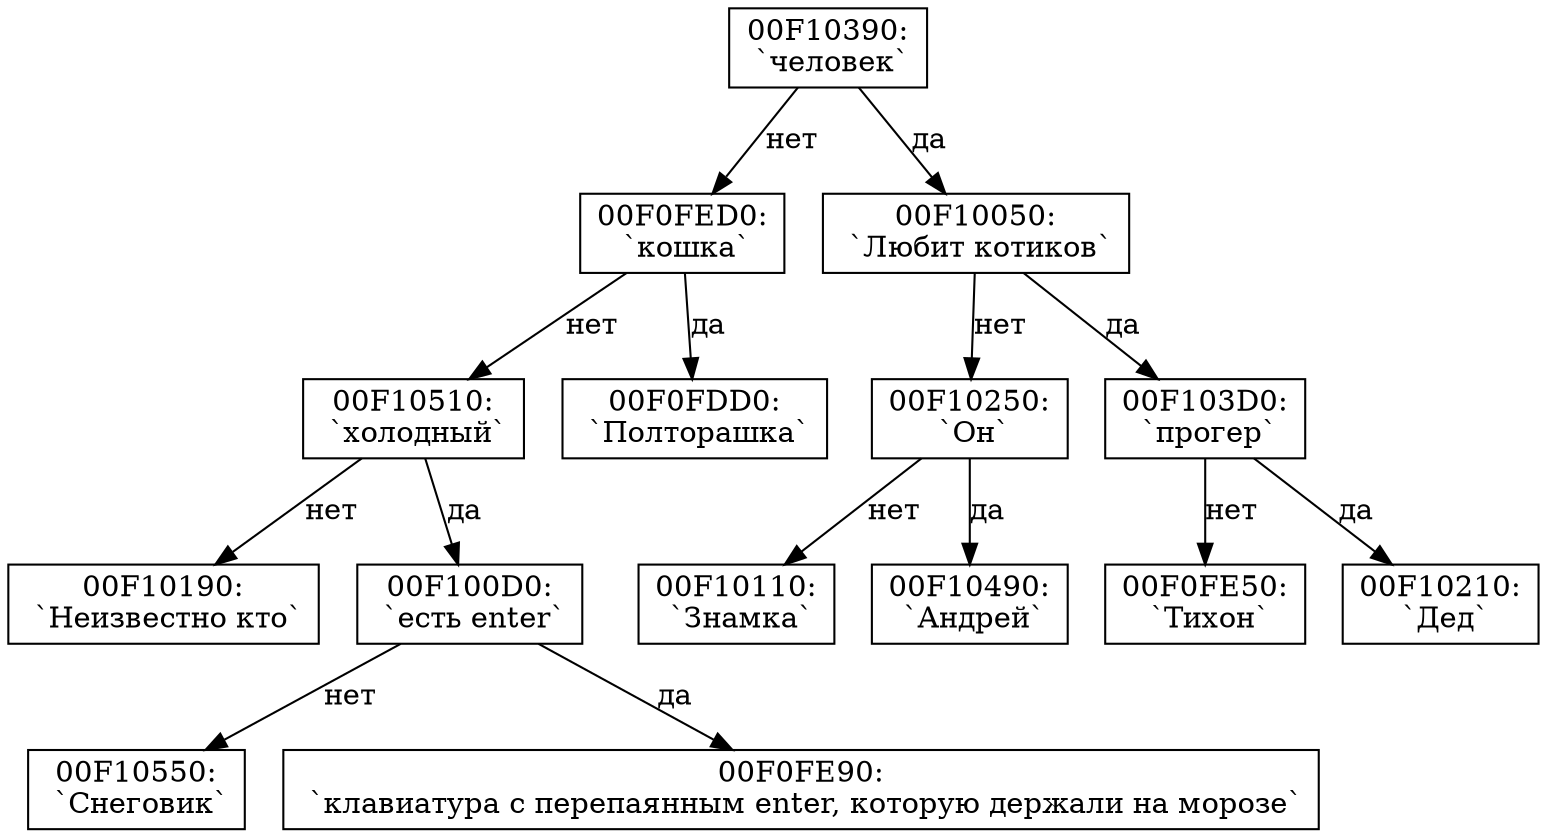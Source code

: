 digraph G{
rankdir = HR;
 node[shape=box];
"00F10390:\n `человек`";
"00F10390:\n `человек`" -> "00F0FED0:\n `кошка`" [label = "нет"]
;"00F0FED0:\n `кошка`" -> "00F10510:\n `холодный`" [label = "нет"]
;"00F10510:\n `холодный`" -> "00F10190:\n `Неизвестно кто`" [label = "нет"]
;"00F10510:\n `холодный`" -> "00F100D0:\n `есть enter`" [label = "да"]
;"00F100D0:\n `есть enter`" -> "00F10550:\n `Снеговик`" [label = "нет"]
;"00F100D0:\n `есть enter`" -> "00F0FE90:\n `клавиатура с перепаянным enter, которую держали на морозе`" [label = "да"]
;"00F0FED0:\n `кошка`" -> "00F0FDD0:\n `Полторашка`" [label = "да"]
;"00F10390:\n `человек`" -> "00F10050:\n `Любит котиков`" [label = "да"]
;"00F10050:\n `Любит котиков`" -> "00F10250:\n `Он`" [label = "нет"]
;"00F10250:\n `Он`" -> "00F10110:\n `Знамка`" [label = "нет"]
;"00F10250:\n `Он`" -> "00F10490:\n `Андрей`" [label = "да"]
;"00F10050:\n `Любит котиков`" -> "00F103D0:\n `прогер`" [label = "да"]
;"00F103D0:\n `прогер`" -> "00F0FE50:\n `Тихон`" [label = "нет"]
;"00F103D0:\n `прогер`" -> "00F10210:\n `Дед`" [label = "да"]
;}